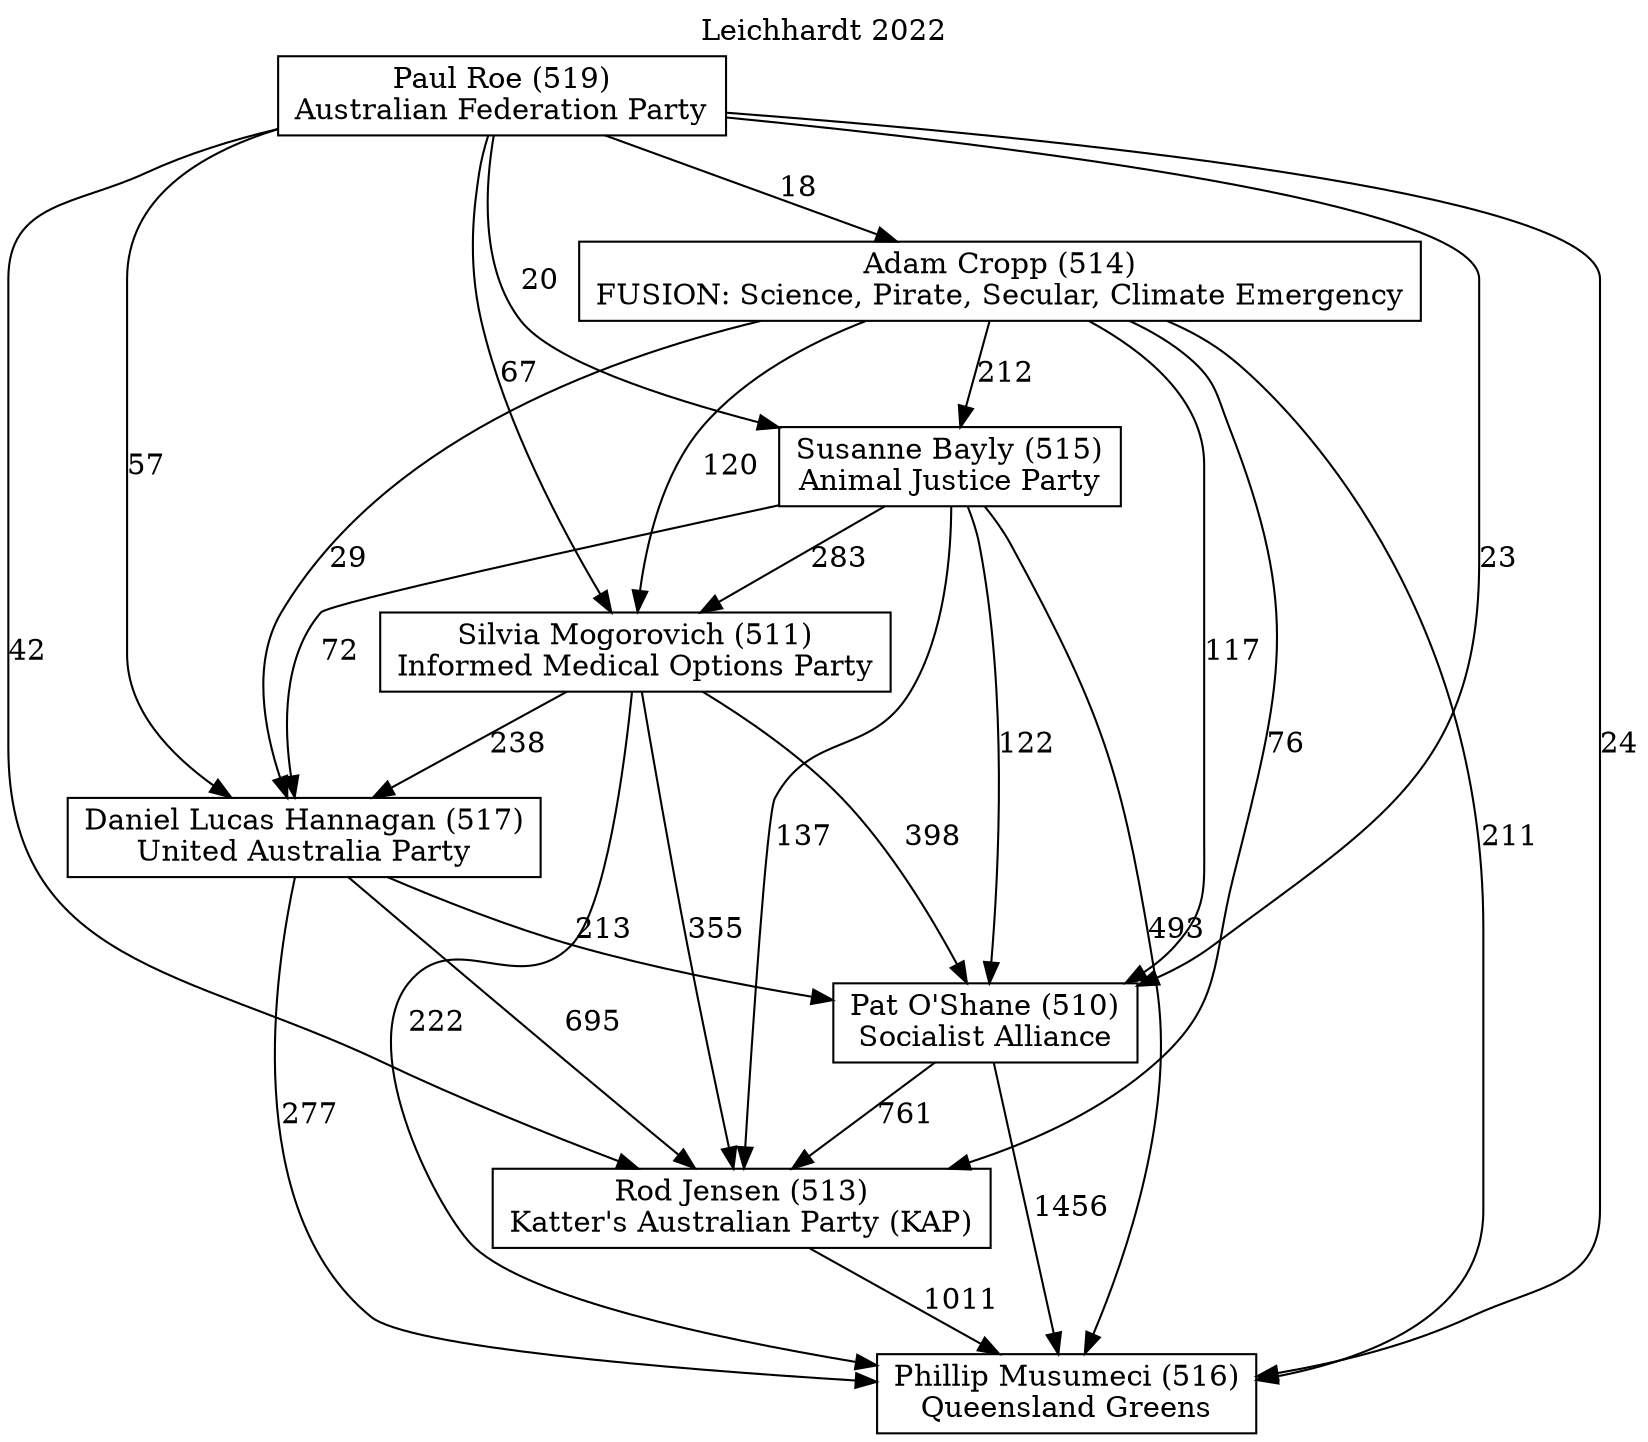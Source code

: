 // House preference flow
digraph "Phillip Musumeci (516)_Leichhardt_2022" {
	graph [label="Leichhardt 2022" labelloc=t mclimit=10]
	node [shape=box]
	"Phillip Musumeci (516)" [label="Phillip Musumeci (516)
Queensland Greens"]
	"Rod Jensen (513)" [label="Rod Jensen (513)
Katter's Australian Party (KAP)"]
	"Pat O'Shane (510)" [label="Pat O'Shane (510)
Socialist Alliance"]
	"Daniel Lucas Hannagan (517)" [label="Daniel Lucas Hannagan (517)
United Australia Party"]
	"Silvia Mogorovich (511)" [label="Silvia Mogorovich (511)
Informed Medical Options Party"]
	"Susanne Bayly (515)" [label="Susanne Bayly (515)
Animal Justice Party"]
	"Adam Cropp (514)" [label="Adam Cropp (514)
FUSION: Science, Pirate, Secular, Climate Emergency"]
	"Paul Roe (519)" [label="Paul Roe (519)
Australian Federation Party"]
	"Phillip Musumeci (516)" [label="Phillip Musumeci (516)
Queensland Greens"]
	"Pat O'Shane (510)" [label="Pat O'Shane (510)
Socialist Alliance"]
	"Daniel Lucas Hannagan (517)" [label="Daniel Lucas Hannagan (517)
United Australia Party"]
	"Silvia Mogorovich (511)" [label="Silvia Mogorovich (511)
Informed Medical Options Party"]
	"Susanne Bayly (515)" [label="Susanne Bayly (515)
Animal Justice Party"]
	"Adam Cropp (514)" [label="Adam Cropp (514)
FUSION: Science, Pirate, Secular, Climate Emergency"]
	"Paul Roe (519)" [label="Paul Roe (519)
Australian Federation Party"]
	"Phillip Musumeci (516)" [label="Phillip Musumeci (516)
Queensland Greens"]
	"Daniel Lucas Hannagan (517)" [label="Daniel Lucas Hannagan (517)
United Australia Party"]
	"Silvia Mogorovich (511)" [label="Silvia Mogorovich (511)
Informed Medical Options Party"]
	"Susanne Bayly (515)" [label="Susanne Bayly (515)
Animal Justice Party"]
	"Adam Cropp (514)" [label="Adam Cropp (514)
FUSION: Science, Pirate, Secular, Climate Emergency"]
	"Paul Roe (519)" [label="Paul Roe (519)
Australian Federation Party"]
	"Phillip Musumeci (516)" [label="Phillip Musumeci (516)
Queensland Greens"]
	"Silvia Mogorovich (511)" [label="Silvia Mogorovich (511)
Informed Medical Options Party"]
	"Susanne Bayly (515)" [label="Susanne Bayly (515)
Animal Justice Party"]
	"Adam Cropp (514)" [label="Adam Cropp (514)
FUSION: Science, Pirate, Secular, Climate Emergency"]
	"Paul Roe (519)" [label="Paul Roe (519)
Australian Federation Party"]
	"Phillip Musumeci (516)" [label="Phillip Musumeci (516)
Queensland Greens"]
	"Susanne Bayly (515)" [label="Susanne Bayly (515)
Animal Justice Party"]
	"Adam Cropp (514)" [label="Adam Cropp (514)
FUSION: Science, Pirate, Secular, Climate Emergency"]
	"Paul Roe (519)" [label="Paul Roe (519)
Australian Federation Party"]
	"Phillip Musumeci (516)" [label="Phillip Musumeci (516)
Queensland Greens"]
	"Adam Cropp (514)" [label="Adam Cropp (514)
FUSION: Science, Pirate, Secular, Climate Emergency"]
	"Paul Roe (519)" [label="Paul Roe (519)
Australian Federation Party"]
	"Phillip Musumeci (516)" [label="Phillip Musumeci (516)
Queensland Greens"]
	"Paul Roe (519)" [label="Paul Roe (519)
Australian Federation Party"]
	"Paul Roe (519)" [label="Paul Roe (519)
Australian Federation Party"]
	"Adam Cropp (514)" [label="Adam Cropp (514)
FUSION: Science, Pirate, Secular, Climate Emergency"]
	"Paul Roe (519)" [label="Paul Roe (519)
Australian Federation Party"]
	"Paul Roe (519)" [label="Paul Roe (519)
Australian Federation Party"]
	"Susanne Bayly (515)" [label="Susanne Bayly (515)
Animal Justice Party"]
	"Adam Cropp (514)" [label="Adam Cropp (514)
FUSION: Science, Pirate, Secular, Climate Emergency"]
	"Paul Roe (519)" [label="Paul Roe (519)
Australian Federation Party"]
	"Susanne Bayly (515)" [label="Susanne Bayly (515)
Animal Justice Party"]
	"Paul Roe (519)" [label="Paul Roe (519)
Australian Federation Party"]
	"Paul Roe (519)" [label="Paul Roe (519)
Australian Federation Party"]
	"Adam Cropp (514)" [label="Adam Cropp (514)
FUSION: Science, Pirate, Secular, Climate Emergency"]
	"Paul Roe (519)" [label="Paul Roe (519)
Australian Federation Party"]
	"Paul Roe (519)" [label="Paul Roe (519)
Australian Federation Party"]
	"Silvia Mogorovich (511)" [label="Silvia Mogorovich (511)
Informed Medical Options Party"]
	"Susanne Bayly (515)" [label="Susanne Bayly (515)
Animal Justice Party"]
	"Adam Cropp (514)" [label="Adam Cropp (514)
FUSION: Science, Pirate, Secular, Climate Emergency"]
	"Paul Roe (519)" [label="Paul Roe (519)
Australian Federation Party"]
	"Silvia Mogorovich (511)" [label="Silvia Mogorovich (511)
Informed Medical Options Party"]
	"Adam Cropp (514)" [label="Adam Cropp (514)
FUSION: Science, Pirate, Secular, Climate Emergency"]
	"Paul Roe (519)" [label="Paul Roe (519)
Australian Federation Party"]
	"Silvia Mogorovich (511)" [label="Silvia Mogorovich (511)
Informed Medical Options Party"]
	"Paul Roe (519)" [label="Paul Roe (519)
Australian Federation Party"]
	"Paul Roe (519)" [label="Paul Roe (519)
Australian Federation Party"]
	"Adam Cropp (514)" [label="Adam Cropp (514)
FUSION: Science, Pirate, Secular, Climate Emergency"]
	"Paul Roe (519)" [label="Paul Roe (519)
Australian Federation Party"]
	"Paul Roe (519)" [label="Paul Roe (519)
Australian Federation Party"]
	"Susanne Bayly (515)" [label="Susanne Bayly (515)
Animal Justice Party"]
	"Adam Cropp (514)" [label="Adam Cropp (514)
FUSION: Science, Pirate, Secular, Climate Emergency"]
	"Paul Roe (519)" [label="Paul Roe (519)
Australian Federation Party"]
	"Susanne Bayly (515)" [label="Susanne Bayly (515)
Animal Justice Party"]
	"Paul Roe (519)" [label="Paul Roe (519)
Australian Federation Party"]
	"Paul Roe (519)" [label="Paul Roe (519)
Australian Federation Party"]
	"Adam Cropp (514)" [label="Adam Cropp (514)
FUSION: Science, Pirate, Secular, Climate Emergency"]
	"Paul Roe (519)" [label="Paul Roe (519)
Australian Federation Party"]
	"Paul Roe (519)" [label="Paul Roe (519)
Australian Federation Party"]
	"Daniel Lucas Hannagan (517)" [label="Daniel Lucas Hannagan (517)
United Australia Party"]
	"Silvia Mogorovich (511)" [label="Silvia Mogorovich (511)
Informed Medical Options Party"]
	"Susanne Bayly (515)" [label="Susanne Bayly (515)
Animal Justice Party"]
	"Adam Cropp (514)" [label="Adam Cropp (514)
FUSION: Science, Pirate, Secular, Climate Emergency"]
	"Paul Roe (519)" [label="Paul Roe (519)
Australian Federation Party"]
	"Daniel Lucas Hannagan (517)" [label="Daniel Lucas Hannagan (517)
United Australia Party"]
	"Susanne Bayly (515)" [label="Susanne Bayly (515)
Animal Justice Party"]
	"Adam Cropp (514)" [label="Adam Cropp (514)
FUSION: Science, Pirate, Secular, Climate Emergency"]
	"Paul Roe (519)" [label="Paul Roe (519)
Australian Federation Party"]
	"Daniel Lucas Hannagan (517)" [label="Daniel Lucas Hannagan (517)
United Australia Party"]
	"Adam Cropp (514)" [label="Adam Cropp (514)
FUSION: Science, Pirate, Secular, Climate Emergency"]
	"Paul Roe (519)" [label="Paul Roe (519)
Australian Federation Party"]
	"Daniel Lucas Hannagan (517)" [label="Daniel Lucas Hannagan (517)
United Australia Party"]
	"Paul Roe (519)" [label="Paul Roe (519)
Australian Federation Party"]
	"Paul Roe (519)" [label="Paul Roe (519)
Australian Federation Party"]
	"Adam Cropp (514)" [label="Adam Cropp (514)
FUSION: Science, Pirate, Secular, Climate Emergency"]
	"Paul Roe (519)" [label="Paul Roe (519)
Australian Federation Party"]
	"Paul Roe (519)" [label="Paul Roe (519)
Australian Federation Party"]
	"Susanne Bayly (515)" [label="Susanne Bayly (515)
Animal Justice Party"]
	"Adam Cropp (514)" [label="Adam Cropp (514)
FUSION: Science, Pirate, Secular, Climate Emergency"]
	"Paul Roe (519)" [label="Paul Roe (519)
Australian Federation Party"]
	"Susanne Bayly (515)" [label="Susanne Bayly (515)
Animal Justice Party"]
	"Paul Roe (519)" [label="Paul Roe (519)
Australian Federation Party"]
	"Paul Roe (519)" [label="Paul Roe (519)
Australian Federation Party"]
	"Adam Cropp (514)" [label="Adam Cropp (514)
FUSION: Science, Pirate, Secular, Climate Emergency"]
	"Paul Roe (519)" [label="Paul Roe (519)
Australian Federation Party"]
	"Paul Roe (519)" [label="Paul Roe (519)
Australian Federation Party"]
	"Silvia Mogorovich (511)" [label="Silvia Mogorovich (511)
Informed Medical Options Party"]
	"Susanne Bayly (515)" [label="Susanne Bayly (515)
Animal Justice Party"]
	"Adam Cropp (514)" [label="Adam Cropp (514)
FUSION: Science, Pirate, Secular, Climate Emergency"]
	"Paul Roe (519)" [label="Paul Roe (519)
Australian Federation Party"]
	"Silvia Mogorovich (511)" [label="Silvia Mogorovich (511)
Informed Medical Options Party"]
	"Adam Cropp (514)" [label="Adam Cropp (514)
FUSION: Science, Pirate, Secular, Climate Emergency"]
	"Paul Roe (519)" [label="Paul Roe (519)
Australian Federation Party"]
	"Silvia Mogorovich (511)" [label="Silvia Mogorovich (511)
Informed Medical Options Party"]
	"Paul Roe (519)" [label="Paul Roe (519)
Australian Federation Party"]
	"Paul Roe (519)" [label="Paul Roe (519)
Australian Federation Party"]
	"Adam Cropp (514)" [label="Adam Cropp (514)
FUSION: Science, Pirate, Secular, Climate Emergency"]
	"Paul Roe (519)" [label="Paul Roe (519)
Australian Federation Party"]
	"Paul Roe (519)" [label="Paul Roe (519)
Australian Federation Party"]
	"Susanne Bayly (515)" [label="Susanne Bayly (515)
Animal Justice Party"]
	"Adam Cropp (514)" [label="Adam Cropp (514)
FUSION: Science, Pirate, Secular, Climate Emergency"]
	"Paul Roe (519)" [label="Paul Roe (519)
Australian Federation Party"]
	"Susanne Bayly (515)" [label="Susanne Bayly (515)
Animal Justice Party"]
	"Paul Roe (519)" [label="Paul Roe (519)
Australian Federation Party"]
	"Paul Roe (519)" [label="Paul Roe (519)
Australian Federation Party"]
	"Adam Cropp (514)" [label="Adam Cropp (514)
FUSION: Science, Pirate, Secular, Climate Emergency"]
	"Paul Roe (519)" [label="Paul Roe (519)
Australian Federation Party"]
	"Paul Roe (519)" [label="Paul Roe (519)
Australian Federation Party"]
	"Pat O'Shane (510)" [label="Pat O'Shane (510)
Socialist Alliance"]
	"Daniel Lucas Hannagan (517)" [label="Daniel Lucas Hannagan (517)
United Australia Party"]
	"Silvia Mogorovich (511)" [label="Silvia Mogorovich (511)
Informed Medical Options Party"]
	"Susanne Bayly (515)" [label="Susanne Bayly (515)
Animal Justice Party"]
	"Adam Cropp (514)" [label="Adam Cropp (514)
FUSION: Science, Pirate, Secular, Climate Emergency"]
	"Paul Roe (519)" [label="Paul Roe (519)
Australian Federation Party"]
	"Pat O'Shane (510)" [label="Pat O'Shane (510)
Socialist Alliance"]
	"Silvia Mogorovich (511)" [label="Silvia Mogorovich (511)
Informed Medical Options Party"]
	"Susanne Bayly (515)" [label="Susanne Bayly (515)
Animal Justice Party"]
	"Adam Cropp (514)" [label="Adam Cropp (514)
FUSION: Science, Pirate, Secular, Climate Emergency"]
	"Paul Roe (519)" [label="Paul Roe (519)
Australian Federation Party"]
	"Pat O'Shane (510)" [label="Pat O'Shane (510)
Socialist Alliance"]
	"Susanne Bayly (515)" [label="Susanne Bayly (515)
Animal Justice Party"]
	"Adam Cropp (514)" [label="Adam Cropp (514)
FUSION: Science, Pirate, Secular, Climate Emergency"]
	"Paul Roe (519)" [label="Paul Roe (519)
Australian Federation Party"]
	"Pat O'Shane (510)" [label="Pat O'Shane (510)
Socialist Alliance"]
	"Adam Cropp (514)" [label="Adam Cropp (514)
FUSION: Science, Pirate, Secular, Climate Emergency"]
	"Paul Roe (519)" [label="Paul Roe (519)
Australian Federation Party"]
	"Pat O'Shane (510)" [label="Pat O'Shane (510)
Socialist Alliance"]
	"Paul Roe (519)" [label="Paul Roe (519)
Australian Federation Party"]
	"Paul Roe (519)" [label="Paul Roe (519)
Australian Federation Party"]
	"Adam Cropp (514)" [label="Adam Cropp (514)
FUSION: Science, Pirate, Secular, Climate Emergency"]
	"Paul Roe (519)" [label="Paul Roe (519)
Australian Federation Party"]
	"Paul Roe (519)" [label="Paul Roe (519)
Australian Federation Party"]
	"Susanne Bayly (515)" [label="Susanne Bayly (515)
Animal Justice Party"]
	"Adam Cropp (514)" [label="Adam Cropp (514)
FUSION: Science, Pirate, Secular, Climate Emergency"]
	"Paul Roe (519)" [label="Paul Roe (519)
Australian Federation Party"]
	"Susanne Bayly (515)" [label="Susanne Bayly (515)
Animal Justice Party"]
	"Paul Roe (519)" [label="Paul Roe (519)
Australian Federation Party"]
	"Paul Roe (519)" [label="Paul Roe (519)
Australian Federation Party"]
	"Adam Cropp (514)" [label="Adam Cropp (514)
FUSION: Science, Pirate, Secular, Climate Emergency"]
	"Paul Roe (519)" [label="Paul Roe (519)
Australian Federation Party"]
	"Paul Roe (519)" [label="Paul Roe (519)
Australian Federation Party"]
	"Silvia Mogorovich (511)" [label="Silvia Mogorovich (511)
Informed Medical Options Party"]
	"Susanne Bayly (515)" [label="Susanne Bayly (515)
Animal Justice Party"]
	"Adam Cropp (514)" [label="Adam Cropp (514)
FUSION: Science, Pirate, Secular, Climate Emergency"]
	"Paul Roe (519)" [label="Paul Roe (519)
Australian Federation Party"]
	"Silvia Mogorovich (511)" [label="Silvia Mogorovich (511)
Informed Medical Options Party"]
	"Adam Cropp (514)" [label="Adam Cropp (514)
FUSION: Science, Pirate, Secular, Climate Emergency"]
	"Paul Roe (519)" [label="Paul Roe (519)
Australian Federation Party"]
	"Silvia Mogorovich (511)" [label="Silvia Mogorovich (511)
Informed Medical Options Party"]
	"Paul Roe (519)" [label="Paul Roe (519)
Australian Federation Party"]
	"Paul Roe (519)" [label="Paul Roe (519)
Australian Federation Party"]
	"Adam Cropp (514)" [label="Adam Cropp (514)
FUSION: Science, Pirate, Secular, Climate Emergency"]
	"Paul Roe (519)" [label="Paul Roe (519)
Australian Federation Party"]
	"Paul Roe (519)" [label="Paul Roe (519)
Australian Federation Party"]
	"Susanne Bayly (515)" [label="Susanne Bayly (515)
Animal Justice Party"]
	"Adam Cropp (514)" [label="Adam Cropp (514)
FUSION: Science, Pirate, Secular, Climate Emergency"]
	"Paul Roe (519)" [label="Paul Roe (519)
Australian Federation Party"]
	"Susanne Bayly (515)" [label="Susanne Bayly (515)
Animal Justice Party"]
	"Paul Roe (519)" [label="Paul Roe (519)
Australian Federation Party"]
	"Paul Roe (519)" [label="Paul Roe (519)
Australian Federation Party"]
	"Adam Cropp (514)" [label="Adam Cropp (514)
FUSION: Science, Pirate, Secular, Climate Emergency"]
	"Paul Roe (519)" [label="Paul Roe (519)
Australian Federation Party"]
	"Paul Roe (519)" [label="Paul Roe (519)
Australian Federation Party"]
	"Daniel Lucas Hannagan (517)" [label="Daniel Lucas Hannagan (517)
United Australia Party"]
	"Silvia Mogorovich (511)" [label="Silvia Mogorovich (511)
Informed Medical Options Party"]
	"Susanne Bayly (515)" [label="Susanne Bayly (515)
Animal Justice Party"]
	"Adam Cropp (514)" [label="Adam Cropp (514)
FUSION: Science, Pirate, Secular, Climate Emergency"]
	"Paul Roe (519)" [label="Paul Roe (519)
Australian Federation Party"]
	"Daniel Lucas Hannagan (517)" [label="Daniel Lucas Hannagan (517)
United Australia Party"]
	"Susanne Bayly (515)" [label="Susanne Bayly (515)
Animal Justice Party"]
	"Adam Cropp (514)" [label="Adam Cropp (514)
FUSION: Science, Pirate, Secular, Climate Emergency"]
	"Paul Roe (519)" [label="Paul Roe (519)
Australian Federation Party"]
	"Daniel Lucas Hannagan (517)" [label="Daniel Lucas Hannagan (517)
United Australia Party"]
	"Adam Cropp (514)" [label="Adam Cropp (514)
FUSION: Science, Pirate, Secular, Climate Emergency"]
	"Paul Roe (519)" [label="Paul Roe (519)
Australian Federation Party"]
	"Daniel Lucas Hannagan (517)" [label="Daniel Lucas Hannagan (517)
United Australia Party"]
	"Paul Roe (519)" [label="Paul Roe (519)
Australian Federation Party"]
	"Paul Roe (519)" [label="Paul Roe (519)
Australian Federation Party"]
	"Adam Cropp (514)" [label="Adam Cropp (514)
FUSION: Science, Pirate, Secular, Climate Emergency"]
	"Paul Roe (519)" [label="Paul Roe (519)
Australian Federation Party"]
	"Paul Roe (519)" [label="Paul Roe (519)
Australian Federation Party"]
	"Susanne Bayly (515)" [label="Susanne Bayly (515)
Animal Justice Party"]
	"Adam Cropp (514)" [label="Adam Cropp (514)
FUSION: Science, Pirate, Secular, Climate Emergency"]
	"Paul Roe (519)" [label="Paul Roe (519)
Australian Federation Party"]
	"Susanne Bayly (515)" [label="Susanne Bayly (515)
Animal Justice Party"]
	"Paul Roe (519)" [label="Paul Roe (519)
Australian Federation Party"]
	"Paul Roe (519)" [label="Paul Roe (519)
Australian Federation Party"]
	"Adam Cropp (514)" [label="Adam Cropp (514)
FUSION: Science, Pirate, Secular, Climate Emergency"]
	"Paul Roe (519)" [label="Paul Roe (519)
Australian Federation Party"]
	"Paul Roe (519)" [label="Paul Roe (519)
Australian Federation Party"]
	"Silvia Mogorovich (511)" [label="Silvia Mogorovich (511)
Informed Medical Options Party"]
	"Susanne Bayly (515)" [label="Susanne Bayly (515)
Animal Justice Party"]
	"Adam Cropp (514)" [label="Adam Cropp (514)
FUSION: Science, Pirate, Secular, Climate Emergency"]
	"Paul Roe (519)" [label="Paul Roe (519)
Australian Federation Party"]
	"Silvia Mogorovich (511)" [label="Silvia Mogorovich (511)
Informed Medical Options Party"]
	"Adam Cropp (514)" [label="Adam Cropp (514)
FUSION: Science, Pirate, Secular, Climate Emergency"]
	"Paul Roe (519)" [label="Paul Roe (519)
Australian Federation Party"]
	"Silvia Mogorovich (511)" [label="Silvia Mogorovich (511)
Informed Medical Options Party"]
	"Paul Roe (519)" [label="Paul Roe (519)
Australian Federation Party"]
	"Paul Roe (519)" [label="Paul Roe (519)
Australian Federation Party"]
	"Adam Cropp (514)" [label="Adam Cropp (514)
FUSION: Science, Pirate, Secular, Climate Emergency"]
	"Paul Roe (519)" [label="Paul Roe (519)
Australian Federation Party"]
	"Paul Roe (519)" [label="Paul Roe (519)
Australian Federation Party"]
	"Susanne Bayly (515)" [label="Susanne Bayly (515)
Animal Justice Party"]
	"Adam Cropp (514)" [label="Adam Cropp (514)
FUSION: Science, Pirate, Secular, Climate Emergency"]
	"Paul Roe (519)" [label="Paul Roe (519)
Australian Federation Party"]
	"Susanne Bayly (515)" [label="Susanne Bayly (515)
Animal Justice Party"]
	"Paul Roe (519)" [label="Paul Roe (519)
Australian Federation Party"]
	"Paul Roe (519)" [label="Paul Roe (519)
Australian Federation Party"]
	"Adam Cropp (514)" [label="Adam Cropp (514)
FUSION: Science, Pirate, Secular, Climate Emergency"]
	"Paul Roe (519)" [label="Paul Roe (519)
Australian Federation Party"]
	"Paul Roe (519)" [label="Paul Roe (519)
Australian Federation Party"]
	"Rod Jensen (513)" [label="Rod Jensen (513)
Katter's Australian Party (KAP)"]
	"Pat O'Shane (510)" [label="Pat O'Shane (510)
Socialist Alliance"]
	"Daniel Lucas Hannagan (517)" [label="Daniel Lucas Hannagan (517)
United Australia Party"]
	"Silvia Mogorovich (511)" [label="Silvia Mogorovich (511)
Informed Medical Options Party"]
	"Susanne Bayly (515)" [label="Susanne Bayly (515)
Animal Justice Party"]
	"Adam Cropp (514)" [label="Adam Cropp (514)
FUSION: Science, Pirate, Secular, Climate Emergency"]
	"Paul Roe (519)" [label="Paul Roe (519)
Australian Federation Party"]
	"Rod Jensen (513)" [label="Rod Jensen (513)
Katter's Australian Party (KAP)"]
	"Daniel Lucas Hannagan (517)" [label="Daniel Lucas Hannagan (517)
United Australia Party"]
	"Silvia Mogorovich (511)" [label="Silvia Mogorovich (511)
Informed Medical Options Party"]
	"Susanne Bayly (515)" [label="Susanne Bayly (515)
Animal Justice Party"]
	"Adam Cropp (514)" [label="Adam Cropp (514)
FUSION: Science, Pirate, Secular, Climate Emergency"]
	"Paul Roe (519)" [label="Paul Roe (519)
Australian Federation Party"]
	"Rod Jensen (513)" [label="Rod Jensen (513)
Katter's Australian Party (KAP)"]
	"Silvia Mogorovich (511)" [label="Silvia Mogorovich (511)
Informed Medical Options Party"]
	"Susanne Bayly (515)" [label="Susanne Bayly (515)
Animal Justice Party"]
	"Adam Cropp (514)" [label="Adam Cropp (514)
FUSION: Science, Pirate, Secular, Climate Emergency"]
	"Paul Roe (519)" [label="Paul Roe (519)
Australian Federation Party"]
	"Rod Jensen (513)" [label="Rod Jensen (513)
Katter's Australian Party (KAP)"]
	"Susanne Bayly (515)" [label="Susanne Bayly (515)
Animal Justice Party"]
	"Adam Cropp (514)" [label="Adam Cropp (514)
FUSION: Science, Pirate, Secular, Climate Emergency"]
	"Paul Roe (519)" [label="Paul Roe (519)
Australian Federation Party"]
	"Rod Jensen (513)" [label="Rod Jensen (513)
Katter's Australian Party (KAP)"]
	"Adam Cropp (514)" [label="Adam Cropp (514)
FUSION: Science, Pirate, Secular, Climate Emergency"]
	"Paul Roe (519)" [label="Paul Roe (519)
Australian Federation Party"]
	"Rod Jensen (513)" [label="Rod Jensen (513)
Katter's Australian Party (KAP)"]
	"Paul Roe (519)" [label="Paul Roe (519)
Australian Federation Party"]
	"Paul Roe (519)" [label="Paul Roe (519)
Australian Federation Party"]
	"Adam Cropp (514)" [label="Adam Cropp (514)
FUSION: Science, Pirate, Secular, Climate Emergency"]
	"Paul Roe (519)" [label="Paul Roe (519)
Australian Federation Party"]
	"Paul Roe (519)" [label="Paul Roe (519)
Australian Federation Party"]
	"Susanne Bayly (515)" [label="Susanne Bayly (515)
Animal Justice Party"]
	"Adam Cropp (514)" [label="Adam Cropp (514)
FUSION: Science, Pirate, Secular, Climate Emergency"]
	"Paul Roe (519)" [label="Paul Roe (519)
Australian Federation Party"]
	"Susanne Bayly (515)" [label="Susanne Bayly (515)
Animal Justice Party"]
	"Paul Roe (519)" [label="Paul Roe (519)
Australian Federation Party"]
	"Paul Roe (519)" [label="Paul Roe (519)
Australian Federation Party"]
	"Adam Cropp (514)" [label="Adam Cropp (514)
FUSION: Science, Pirate, Secular, Climate Emergency"]
	"Paul Roe (519)" [label="Paul Roe (519)
Australian Federation Party"]
	"Paul Roe (519)" [label="Paul Roe (519)
Australian Federation Party"]
	"Silvia Mogorovich (511)" [label="Silvia Mogorovich (511)
Informed Medical Options Party"]
	"Susanne Bayly (515)" [label="Susanne Bayly (515)
Animal Justice Party"]
	"Adam Cropp (514)" [label="Adam Cropp (514)
FUSION: Science, Pirate, Secular, Climate Emergency"]
	"Paul Roe (519)" [label="Paul Roe (519)
Australian Federation Party"]
	"Silvia Mogorovich (511)" [label="Silvia Mogorovich (511)
Informed Medical Options Party"]
	"Adam Cropp (514)" [label="Adam Cropp (514)
FUSION: Science, Pirate, Secular, Climate Emergency"]
	"Paul Roe (519)" [label="Paul Roe (519)
Australian Federation Party"]
	"Silvia Mogorovich (511)" [label="Silvia Mogorovich (511)
Informed Medical Options Party"]
	"Paul Roe (519)" [label="Paul Roe (519)
Australian Federation Party"]
	"Paul Roe (519)" [label="Paul Roe (519)
Australian Federation Party"]
	"Adam Cropp (514)" [label="Adam Cropp (514)
FUSION: Science, Pirate, Secular, Climate Emergency"]
	"Paul Roe (519)" [label="Paul Roe (519)
Australian Federation Party"]
	"Paul Roe (519)" [label="Paul Roe (519)
Australian Federation Party"]
	"Susanne Bayly (515)" [label="Susanne Bayly (515)
Animal Justice Party"]
	"Adam Cropp (514)" [label="Adam Cropp (514)
FUSION: Science, Pirate, Secular, Climate Emergency"]
	"Paul Roe (519)" [label="Paul Roe (519)
Australian Federation Party"]
	"Susanne Bayly (515)" [label="Susanne Bayly (515)
Animal Justice Party"]
	"Paul Roe (519)" [label="Paul Roe (519)
Australian Federation Party"]
	"Paul Roe (519)" [label="Paul Roe (519)
Australian Federation Party"]
	"Adam Cropp (514)" [label="Adam Cropp (514)
FUSION: Science, Pirate, Secular, Climate Emergency"]
	"Paul Roe (519)" [label="Paul Roe (519)
Australian Federation Party"]
	"Paul Roe (519)" [label="Paul Roe (519)
Australian Federation Party"]
	"Daniel Lucas Hannagan (517)" [label="Daniel Lucas Hannagan (517)
United Australia Party"]
	"Silvia Mogorovich (511)" [label="Silvia Mogorovich (511)
Informed Medical Options Party"]
	"Susanne Bayly (515)" [label="Susanne Bayly (515)
Animal Justice Party"]
	"Adam Cropp (514)" [label="Adam Cropp (514)
FUSION: Science, Pirate, Secular, Climate Emergency"]
	"Paul Roe (519)" [label="Paul Roe (519)
Australian Federation Party"]
	"Daniel Lucas Hannagan (517)" [label="Daniel Lucas Hannagan (517)
United Australia Party"]
	"Susanne Bayly (515)" [label="Susanne Bayly (515)
Animal Justice Party"]
	"Adam Cropp (514)" [label="Adam Cropp (514)
FUSION: Science, Pirate, Secular, Climate Emergency"]
	"Paul Roe (519)" [label="Paul Roe (519)
Australian Federation Party"]
	"Daniel Lucas Hannagan (517)" [label="Daniel Lucas Hannagan (517)
United Australia Party"]
	"Adam Cropp (514)" [label="Adam Cropp (514)
FUSION: Science, Pirate, Secular, Climate Emergency"]
	"Paul Roe (519)" [label="Paul Roe (519)
Australian Federation Party"]
	"Daniel Lucas Hannagan (517)" [label="Daniel Lucas Hannagan (517)
United Australia Party"]
	"Paul Roe (519)" [label="Paul Roe (519)
Australian Federation Party"]
	"Paul Roe (519)" [label="Paul Roe (519)
Australian Federation Party"]
	"Adam Cropp (514)" [label="Adam Cropp (514)
FUSION: Science, Pirate, Secular, Climate Emergency"]
	"Paul Roe (519)" [label="Paul Roe (519)
Australian Federation Party"]
	"Paul Roe (519)" [label="Paul Roe (519)
Australian Federation Party"]
	"Susanne Bayly (515)" [label="Susanne Bayly (515)
Animal Justice Party"]
	"Adam Cropp (514)" [label="Adam Cropp (514)
FUSION: Science, Pirate, Secular, Climate Emergency"]
	"Paul Roe (519)" [label="Paul Roe (519)
Australian Federation Party"]
	"Susanne Bayly (515)" [label="Susanne Bayly (515)
Animal Justice Party"]
	"Paul Roe (519)" [label="Paul Roe (519)
Australian Federation Party"]
	"Paul Roe (519)" [label="Paul Roe (519)
Australian Federation Party"]
	"Adam Cropp (514)" [label="Adam Cropp (514)
FUSION: Science, Pirate, Secular, Climate Emergency"]
	"Paul Roe (519)" [label="Paul Roe (519)
Australian Federation Party"]
	"Paul Roe (519)" [label="Paul Roe (519)
Australian Federation Party"]
	"Silvia Mogorovich (511)" [label="Silvia Mogorovich (511)
Informed Medical Options Party"]
	"Susanne Bayly (515)" [label="Susanne Bayly (515)
Animal Justice Party"]
	"Adam Cropp (514)" [label="Adam Cropp (514)
FUSION: Science, Pirate, Secular, Climate Emergency"]
	"Paul Roe (519)" [label="Paul Roe (519)
Australian Federation Party"]
	"Silvia Mogorovich (511)" [label="Silvia Mogorovich (511)
Informed Medical Options Party"]
	"Adam Cropp (514)" [label="Adam Cropp (514)
FUSION: Science, Pirate, Secular, Climate Emergency"]
	"Paul Roe (519)" [label="Paul Roe (519)
Australian Federation Party"]
	"Silvia Mogorovich (511)" [label="Silvia Mogorovich (511)
Informed Medical Options Party"]
	"Paul Roe (519)" [label="Paul Roe (519)
Australian Federation Party"]
	"Paul Roe (519)" [label="Paul Roe (519)
Australian Federation Party"]
	"Adam Cropp (514)" [label="Adam Cropp (514)
FUSION: Science, Pirate, Secular, Climate Emergency"]
	"Paul Roe (519)" [label="Paul Roe (519)
Australian Federation Party"]
	"Paul Roe (519)" [label="Paul Roe (519)
Australian Federation Party"]
	"Susanne Bayly (515)" [label="Susanne Bayly (515)
Animal Justice Party"]
	"Adam Cropp (514)" [label="Adam Cropp (514)
FUSION: Science, Pirate, Secular, Climate Emergency"]
	"Paul Roe (519)" [label="Paul Roe (519)
Australian Federation Party"]
	"Susanne Bayly (515)" [label="Susanne Bayly (515)
Animal Justice Party"]
	"Paul Roe (519)" [label="Paul Roe (519)
Australian Federation Party"]
	"Paul Roe (519)" [label="Paul Roe (519)
Australian Federation Party"]
	"Adam Cropp (514)" [label="Adam Cropp (514)
FUSION: Science, Pirate, Secular, Climate Emergency"]
	"Paul Roe (519)" [label="Paul Roe (519)
Australian Federation Party"]
	"Paul Roe (519)" [label="Paul Roe (519)
Australian Federation Party"]
	"Pat O'Shane (510)" [label="Pat O'Shane (510)
Socialist Alliance"]
	"Daniel Lucas Hannagan (517)" [label="Daniel Lucas Hannagan (517)
United Australia Party"]
	"Silvia Mogorovich (511)" [label="Silvia Mogorovich (511)
Informed Medical Options Party"]
	"Susanne Bayly (515)" [label="Susanne Bayly (515)
Animal Justice Party"]
	"Adam Cropp (514)" [label="Adam Cropp (514)
FUSION: Science, Pirate, Secular, Climate Emergency"]
	"Paul Roe (519)" [label="Paul Roe (519)
Australian Federation Party"]
	"Pat O'Shane (510)" [label="Pat O'Shane (510)
Socialist Alliance"]
	"Silvia Mogorovich (511)" [label="Silvia Mogorovich (511)
Informed Medical Options Party"]
	"Susanne Bayly (515)" [label="Susanne Bayly (515)
Animal Justice Party"]
	"Adam Cropp (514)" [label="Adam Cropp (514)
FUSION: Science, Pirate, Secular, Climate Emergency"]
	"Paul Roe (519)" [label="Paul Roe (519)
Australian Federation Party"]
	"Pat O'Shane (510)" [label="Pat O'Shane (510)
Socialist Alliance"]
	"Susanne Bayly (515)" [label="Susanne Bayly (515)
Animal Justice Party"]
	"Adam Cropp (514)" [label="Adam Cropp (514)
FUSION: Science, Pirate, Secular, Climate Emergency"]
	"Paul Roe (519)" [label="Paul Roe (519)
Australian Federation Party"]
	"Pat O'Shane (510)" [label="Pat O'Shane (510)
Socialist Alliance"]
	"Adam Cropp (514)" [label="Adam Cropp (514)
FUSION: Science, Pirate, Secular, Climate Emergency"]
	"Paul Roe (519)" [label="Paul Roe (519)
Australian Federation Party"]
	"Pat O'Shane (510)" [label="Pat O'Shane (510)
Socialist Alliance"]
	"Paul Roe (519)" [label="Paul Roe (519)
Australian Federation Party"]
	"Paul Roe (519)" [label="Paul Roe (519)
Australian Federation Party"]
	"Adam Cropp (514)" [label="Adam Cropp (514)
FUSION: Science, Pirate, Secular, Climate Emergency"]
	"Paul Roe (519)" [label="Paul Roe (519)
Australian Federation Party"]
	"Paul Roe (519)" [label="Paul Roe (519)
Australian Federation Party"]
	"Susanne Bayly (515)" [label="Susanne Bayly (515)
Animal Justice Party"]
	"Adam Cropp (514)" [label="Adam Cropp (514)
FUSION: Science, Pirate, Secular, Climate Emergency"]
	"Paul Roe (519)" [label="Paul Roe (519)
Australian Federation Party"]
	"Susanne Bayly (515)" [label="Susanne Bayly (515)
Animal Justice Party"]
	"Paul Roe (519)" [label="Paul Roe (519)
Australian Federation Party"]
	"Paul Roe (519)" [label="Paul Roe (519)
Australian Federation Party"]
	"Adam Cropp (514)" [label="Adam Cropp (514)
FUSION: Science, Pirate, Secular, Climate Emergency"]
	"Paul Roe (519)" [label="Paul Roe (519)
Australian Federation Party"]
	"Paul Roe (519)" [label="Paul Roe (519)
Australian Federation Party"]
	"Silvia Mogorovich (511)" [label="Silvia Mogorovich (511)
Informed Medical Options Party"]
	"Susanne Bayly (515)" [label="Susanne Bayly (515)
Animal Justice Party"]
	"Adam Cropp (514)" [label="Adam Cropp (514)
FUSION: Science, Pirate, Secular, Climate Emergency"]
	"Paul Roe (519)" [label="Paul Roe (519)
Australian Federation Party"]
	"Silvia Mogorovich (511)" [label="Silvia Mogorovich (511)
Informed Medical Options Party"]
	"Adam Cropp (514)" [label="Adam Cropp (514)
FUSION: Science, Pirate, Secular, Climate Emergency"]
	"Paul Roe (519)" [label="Paul Roe (519)
Australian Federation Party"]
	"Silvia Mogorovich (511)" [label="Silvia Mogorovich (511)
Informed Medical Options Party"]
	"Paul Roe (519)" [label="Paul Roe (519)
Australian Federation Party"]
	"Paul Roe (519)" [label="Paul Roe (519)
Australian Federation Party"]
	"Adam Cropp (514)" [label="Adam Cropp (514)
FUSION: Science, Pirate, Secular, Climate Emergency"]
	"Paul Roe (519)" [label="Paul Roe (519)
Australian Federation Party"]
	"Paul Roe (519)" [label="Paul Roe (519)
Australian Federation Party"]
	"Susanne Bayly (515)" [label="Susanne Bayly (515)
Animal Justice Party"]
	"Adam Cropp (514)" [label="Adam Cropp (514)
FUSION: Science, Pirate, Secular, Climate Emergency"]
	"Paul Roe (519)" [label="Paul Roe (519)
Australian Federation Party"]
	"Susanne Bayly (515)" [label="Susanne Bayly (515)
Animal Justice Party"]
	"Paul Roe (519)" [label="Paul Roe (519)
Australian Federation Party"]
	"Paul Roe (519)" [label="Paul Roe (519)
Australian Federation Party"]
	"Adam Cropp (514)" [label="Adam Cropp (514)
FUSION: Science, Pirate, Secular, Climate Emergency"]
	"Paul Roe (519)" [label="Paul Roe (519)
Australian Federation Party"]
	"Paul Roe (519)" [label="Paul Roe (519)
Australian Federation Party"]
	"Daniel Lucas Hannagan (517)" [label="Daniel Lucas Hannagan (517)
United Australia Party"]
	"Silvia Mogorovich (511)" [label="Silvia Mogorovich (511)
Informed Medical Options Party"]
	"Susanne Bayly (515)" [label="Susanne Bayly (515)
Animal Justice Party"]
	"Adam Cropp (514)" [label="Adam Cropp (514)
FUSION: Science, Pirate, Secular, Climate Emergency"]
	"Paul Roe (519)" [label="Paul Roe (519)
Australian Federation Party"]
	"Daniel Lucas Hannagan (517)" [label="Daniel Lucas Hannagan (517)
United Australia Party"]
	"Susanne Bayly (515)" [label="Susanne Bayly (515)
Animal Justice Party"]
	"Adam Cropp (514)" [label="Adam Cropp (514)
FUSION: Science, Pirate, Secular, Climate Emergency"]
	"Paul Roe (519)" [label="Paul Roe (519)
Australian Federation Party"]
	"Daniel Lucas Hannagan (517)" [label="Daniel Lucas Hannagan (517)
United Australia Party"]
	"Adam Cropp (514)" [label="Adam Cropp (514)
FUSION: Science, Pirate, Secular, Climate Emergency"]
	"Paul Roe (519)" [label="Paul Roe (519)
Australian Federation Party"]
	"Daniel Lucas Hannagan (517)" [label="Daniel Lucas Hannagan (517)
United Australia Party"]
	"Paul Roe (519)" [label="Paul Roe (519)
Australian Federation Party"]
	"Paul Roe (519)" [label="Paul Roe (519)
Australian Federation Party"]
	"Adam Cropp (514)" [label="Adam Cropp (514)
FUSION: Science, Pirate, Secular, Climate Emergency"]
	"Paul Roe (519)" [label="Paul Roe (519)
Australian Federation Party"]
	"Paul Roe (519)" [label="Paul Roe (519)
Australian Federation Party"]
	"Susanne Bayly (515)" [label="Susanne Bayly (515)
Animal Justice Party"]
	"Adam Cropp (514)" [label="Adam Cropp (514)
FUSION: Science, Pirate, Secular, Climate Emergency"]
	"Paul Roe (519)" [label="Paul Roe (519)
Australian Federation Party"]
	"Susanne Bayly (515)" [label="Susanne Bayly (515)
Animal Justice Party"]
	"Paul Roe (519)" [label="Paul Roe (519)
Australian Federation Party"]
	"Paul Roe (519)" [label="Paul Roe (519)
Australian Federation Party"]
	"Adam Cropp (514)" [label="Adam Cropp (514)
FUSION: Science, Pirate, Secular, Climate Emergency"]
	"Paul Roe (519)" [label="Paul Roe (519)
Australian Federation Party"]
	"Paul Roe (519)" [label="Paul Roe (519)
Australian Federation Party"]
	"Silvia Mogorovich (511)" [label="Silvia Mogorovich (511)
Informed Medical Options Party"]
	"Susanne Bayly (515)" [label="Susanne Bayly (515)
Animal Justice Party"]
	"Adam Cropp (514)" [label="Adam Cropp (514)
FUSION: Science, Pirate, Secular, Climate Emergency"]
	"Paul Roe (519)" [label="Paul Roe (519)
Australian Federation Party"]
	"Silvia Mogorovich (511)" [label="Silvia Mogorovich (511)
Informed Medical Options Party"]
	"Adam Cropp (514)" [label="Adam Cropp (514)
FUSION: Science, Pirate, Secular, Climate Emergency"]
	"Paul Roe (519)" [label="Paul Roe (519)
Australian Federation Party"]
	"Silvia Mogorovich (511)" [label="Silvia Mogorovich (511)
Informed Medical Options Party"]
	"Paul Roe (519)" [label="Paul Roe (519)
Australian Federation Party"]
	"Paul Roe (519)" [label="Paul Roe (519)
Australian Federation Party"]
	"Adam Cropp (514)" [label="Adam Cropp (514)
FUSION: Science, Pirate, Secular, Climate Emergency"]
	"Paul Roe (519)" [label="Paul Roe (519)
Australian Federation Party"]
	"Paul Roe (519)" [label="Paul Roe (519)
Australian Federation Party"]
	"Susanne Bayly (515)" [label="Susanne Bayly (515)
Animal Justice Party"]
	"Adam Cropp (514)" [label="Adam Cropp (514)
FUSION: Science, Pirate, Secular, Climate Emergency"]
	"Paul Roe (519)" [label="Paul Roe (519)
Australian Federation Party"]
	"Susanne Bayly (515)" [label="Susanne Bayly (515)
Animal Justice Party"]
	"Paul Roe (519)" [label="Paul Roe (519)
Australian Federation Party"]
	"Paul Roe (519)" [label="Paul Roe (519)
Australian Federation Party"]
	"Adam Cropp (514)" [label="Adam Cropp (514)
FUSION: Science, Pirate, Secular, Climate Emergency"]
	"Paul Roe (519)" [label="Paul Roe (519)
Australian Federation Party"]
	"Paul Roe (519)" [label="Paul Roe (519)
Australian Federation Party"]
	"Rod Jensen (513)" -> "Phillip Musumeci (516)" [label=1011]
	"Pat O'Shane (510)" -> "Rod Jensen (513)" [label=761]
	"Daniel Lucas Hannagan (517)" -> "Pat O'Shane (510)" [label=213]
	"Silvia Mogorovich (511)" -> "Daniel Lucas Hannagan (517)" [label=238]
	"Susanne Bayly (515)" -> "Silvia Mogorovich (511)" [label=283]
	"Adam Cropp (514)" -> "Susanne Bayly (515)" [label=212]
	"Paul Roe (519)" -> "Adam Cropp (514)" [label=18]
	"Pat O'Shane (510)" -> "Phillip Musumeci (516)" [label=1456]
	"Daniel Lucas Hannagan (517)" -> "Phillip Musumeci (516)" [label=277]
	"Silvia Mogorovich (511)" -> "Phillip Musumeci (516)" [label=222]
	"Susanne Bayly (515)" -> "Phillip Musumeci (516)" [label=493]
	"Adam Cropp (514)" -> "Phillip Musumeci (516)" [label=211]
	"Paul Roe (519)" -> "Phillip Musumeci (516)" [label=24]
	"Paul Roe (519)" -> "Susanne Bayly (515)" [label=20]
	"Adam Cropp (514)" -> "Silvia Mogorovich (511)" [label=120]
	"Paul Roe (519)" -> "Silvia Mogorovich (511)" [label=67]
	"Susanne Bayly (515)" -> "Daniel Lucas Hannagan (517)" [label=72]
	"Adam Cropp (514)" -> "Daniel Lucas Hannagan (517)" [label=29]
	"Paul Roe (519)" -> "Daniel Lucas Hannagan (517)" [label=57]
	"Silvia Mogorovich (511)" -> "Pat O'Shane (510)" [label=398]
	"Susanne Bayly (515)" -> "Pat O'Shane (510)" [label=122]
	"Adam Cropp (514)" -> "Pat O'Shane (510)" [label=117]
	"Paul Roe (519)" -> "Pat O'Shane (510)" [label=23]
	"Daniel Lucas Hannagan (517)" -> "Rod Jensen (513)" [label=695]
	"Silvia Mogorovich (511)" -> "Rod Jensen (513)" [label=355]
	"Susanne Bayly (515)" -> "Rod Jensen (513)" [label=137]
	"Adam Cropp (514)" -> "Rod Jensen (513)" [label=76]
	"Paul Roe (519)" -> "Rod Jensen (513)" [label=42]
}
